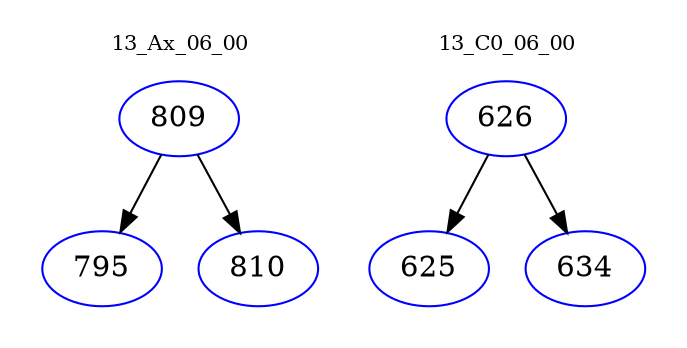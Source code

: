 digraph{
subgraph cluster_0 {
color = white
label = "13_Ax_06_00";
fontsize=10;
T0_809 [label="809", color="blue"]
T0_809 -> T0_795 [color="black"]
T0_795 [label="795", color="blue"]
T0_809 -> T0_810 [color="black"]
T0_810 [label="810", color="blue"]
}
subgraph cluster_1 {
color = white
label = "13_C0_06_00";
fontsize=10;
T1_626 [label="626", color="blue"]
T1_626 -> T1_625 [color="black"]
T1_625 [label="625", color="blue"]
T1_626 -> T1_634 [color="black"]
T1_634 [label="634", color="blue"]
}
}
